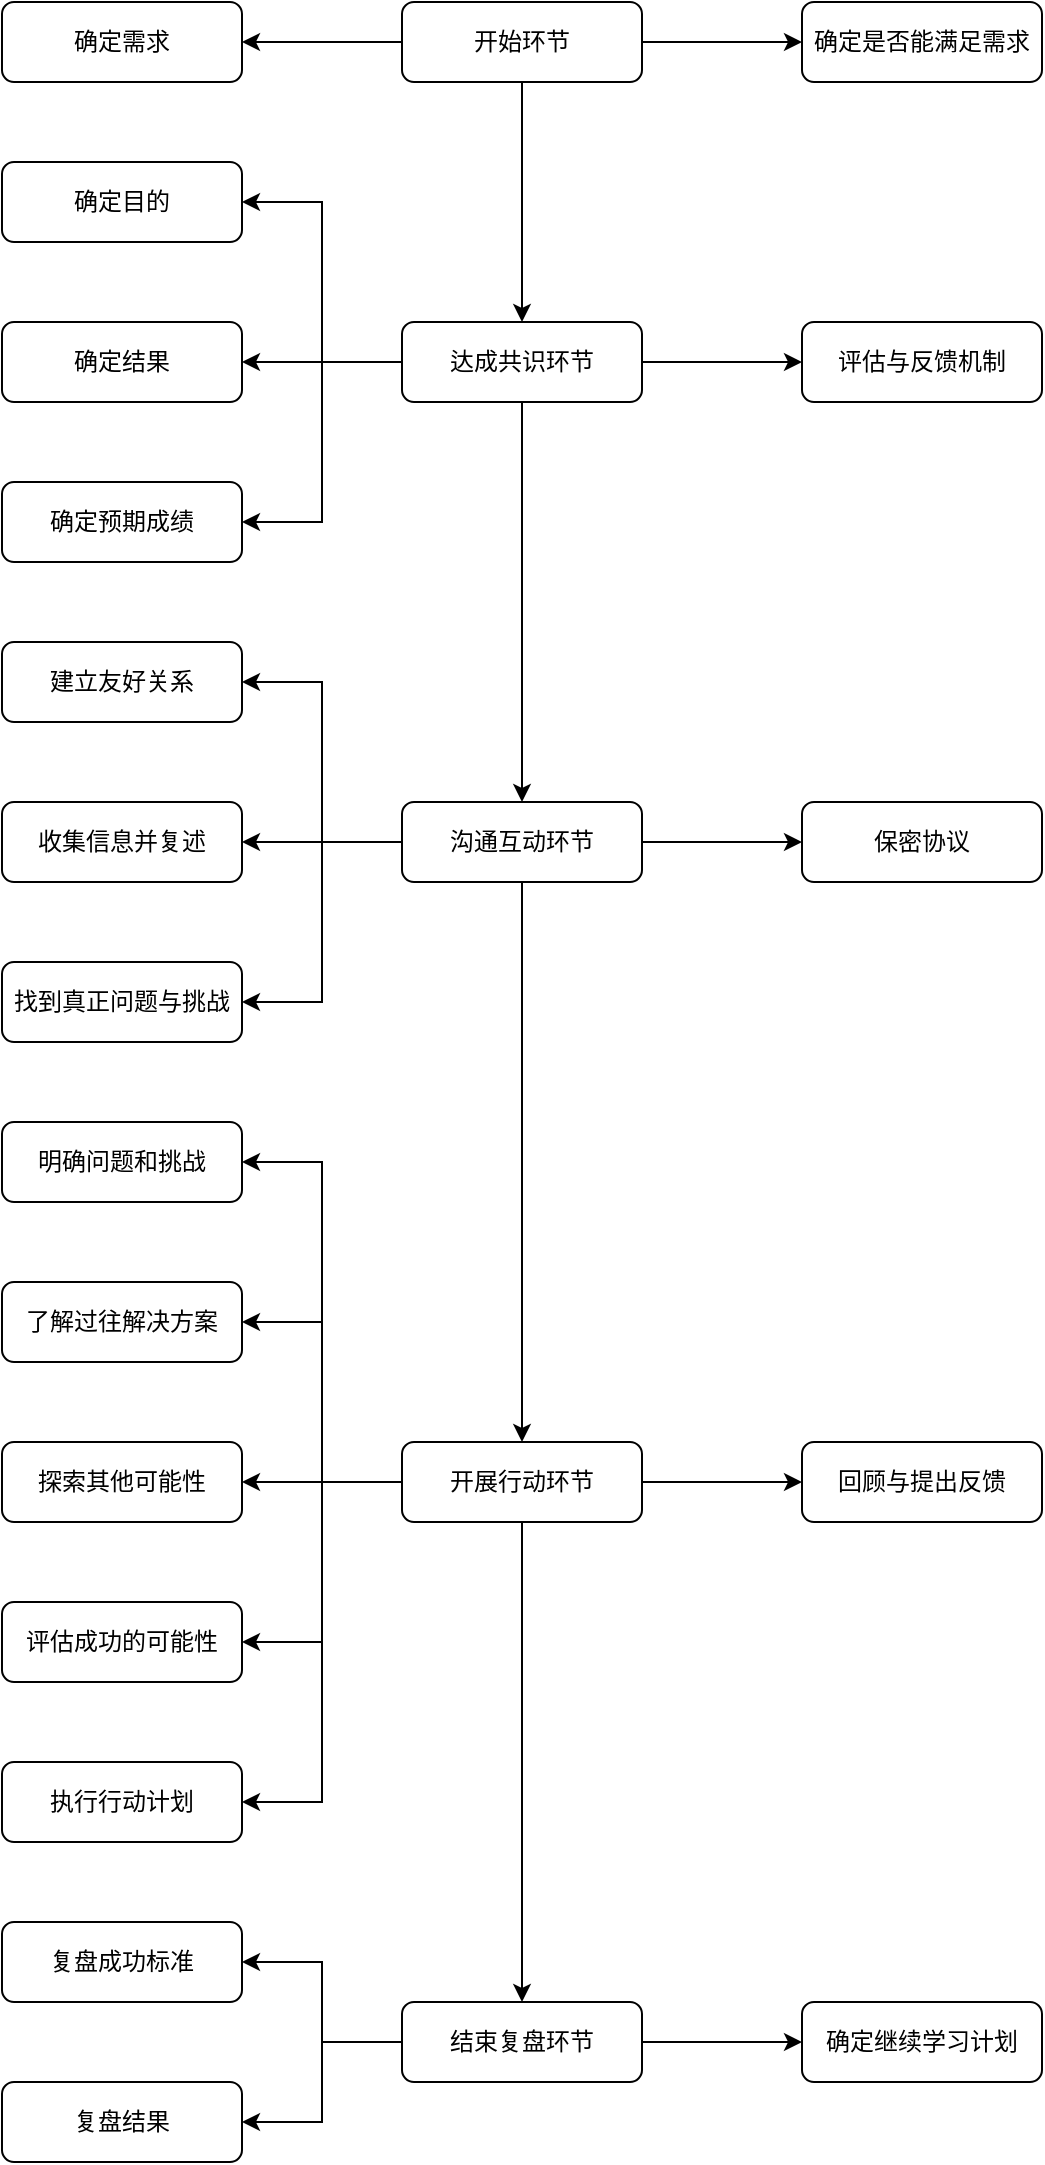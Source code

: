 <mxfile version="25.0.1" pages="2">
  <diagram id="rqZVgtuFAMiYc6ICg92B" name="咨询框架">
    <mxGraphModel dx="794" dy="446" grid="1" gridSize="10" guides="1" tooltips="1" connect="1" arrows="1" fold="1" page="1" pageScale="1" pageWidth="827" pageHeight="1169" math="0" shadow="0">
      <root>
        <mxCell id="0" />
        <mxCell id="1" parent="0" />
        <mxCell id="rnk12PI5XLzIjG42IDtc-2" style="edgeStyle=orthogonalEdgeStyle;rounded=0;hachureGap=4;orthogonalLoop=1;jettySize=auto;html=1;fontFamily=Architects Daughter;fontSource=https%3A%2F%2Ffonts.googleapis.com%2Fcss%3Ffamily%3DArchitects%2BDaughter;" edge="1" parent="1" source="IIBmNC0WirIK3Pj1Rfnq-1" target="rnk12PI5XLzIjG42IDtc-1">
          <mxGeometry relative="1" as="geometry" />
        </mxCell>
        <mxCell id="rnk12PI5XLzIjG42IDtc-4" style="edgeStyle=orthogonalEdgeStyle;shape=connector;rounded=0;hachureGap=4;orthogonalLoop=1;jettySize=auto;html=1;strokeColor=default;align=center;verticalAlign=middle;fontFamily=Architects Daughter;fontSource=https%3A%2F%2Ffonts.googleapis.com%2Fcss%3Ffamily%3DArchitects%2BDaughter;fontSize=11;fontColor=default;labelBackgroundColor=default;endArrow=classic;" edge="1" parent="1" source="IIBmNC0WirIK3Pj1Rfnq-1" target="rnk12PI5XLzIjG42IDtc-3">
          <mxGeometry relative="1" as="geometry" />
        </mxCell>
        <mxCell id="rnk12PI5XLzIjG42IDtc-6" style="edgeStyle=orthogonalEdgeStyle;shape=connector;rounded=0;hachureGap=4;orthogonalLoop=1;jettySize=auto;html=1;strokeColor=default;align=center;verticalAlign=middle;fontFamily=Architects Daughter;fontSource=https%3A%2F%2Ffonts.googleapis.com%2Fcss%3Ffamily%3DArchitects%2BDaughter;fontSize=11;fontColor=default;labelBackgroundColor=default;endArrow=classic;" edge="1" parent="1" source="IIBmNC0WirIK3Pj1Rfnq-1" target="rnk12PI5XLzIjG42IDtc-5">
          <mxGeometry relative="1" as="geometry" />
        </mxCell>
        <mxCell id="IIBmNC0WirIK3Pj1Rfnq-1" value="开始环节" style="rounded=1;whiteSpace=wrap;html=1;" vertex="1" parent="1">
          <mxGeometry x="360" y="200" width="120" height="40" as="geometry" />
        </mxCell>
        <mxCell id="rnk12PI5XLzIjG42IDtc-1" value="确定需求" style="rounded=1;whiteSpace=wrap;html=1;" vertex="1" parent="1">
          <mxGeometry x="160" y="200" width="120" height="40" as="geometry" />
        </mxCell>
        <mxCell id="rnk12PI5XLzIjG42IDtc-3" value="确定是否能满足需求" style="rounded=1;whiteSpace=wrap;html=1;" vertex="1" parent="1">
          <mxGeometry x="560" y="200" width="120" height="40" as="geometry" />
        </mxCell>
        <mxCell id="rnk12PI5XLzIjG42IDtc-8" style="edgeStyle=orthogonalEdgeStyle;shape=connector;rounded=0;hachureGap=4;orthogonalLoop=1;jettySize=auto;html=1;strokeColor=default;align=center;verticalAlign=middle;fontFamily=Architects Daughter;fontSource=https%3A%2F%2Ffonts.googleapis.com%2Fcss%3Ffamily%3DArchitects%2BDaughter;fontSize=11;fontColor=default;labelBackgroundColor=default;endArrow=classic;" edge="1" parent="1" source="rnk12PI5XLzIjG42IDtc-5" target="rnk12PI5XLzIjG42IDtc-7">
          <mxGeometry relative="1" as="geometry">
            <Array as="points">
              <mxPoint x="320" y="380" />
              <mxPoint x="320" y="300" />
            </Array>
          </mxGeometry>
        </mxCell>
        <mxCell id="BiwBzPKpK8FyTel4KTFa-2" style="edgeStyle=orthogonalEdgeStyle;shape=connector;rounded=0;hachureGap=4;orthogonalLoop=1;jettySize=auto;html=1;strokeColor=default;align=center;verticalAlign=middle;fontFamily=Architects Daughter;fontSource=https%3A%2F%2Ffonts.googleapis.com%2Fcss%3Ffamily%3DArchitects%2BDaughter;fontSize=11;fontColor=default;labelBackgroundColor=default;endArrow=classic;" edge="1" parent="1" source="rnk12PI5XLzIjG42IDtc-5" target="BiwBzPKpK8FyTel4KTFa-1">
          <mxGeometry relative="1" as="geometry" />
        </mxCell>
        <mxCell id="Xypt7y-15GQ5DAVt_tZm-2" style="edgeStyle=orthogonalEdgeStyle;shape=connector;rounded=0;hachureGap=4;orthogonalLoop=1;jettySize=auto;html=1;entryX=1;entryY=0.5;entryDx=0;entryDy=0;strokeColor=default;align=center;verticalAlign=middle;fontFamily=Architects Daughter;fontSource=https%3A%2F%2Ffonts.googleapis.com%2Fcss%3Ffamily%3DArchitects%2BDaughter;fontSize=11;fontColor=default;labelBackgroundColor=default;endArrow=classic;" edge="1" parent="1" source="rnk12PI5XLzIjG42IDtc-5" target="Xypt7y-15GQ5DAVt_tZm-1">
          <mxGeometry relative="1" as="geometry" />
        </mxCell>
        <mxCell id="glGoflDeAK2yxQF8lYDS-2" style="edgeStyle=orthogonalEdgeStyle;shape=connector;rounded=0;hachureGap=4;orthogonalLoop=1;jettySize=auto;html=1;strokeColor=default;align=center;verticalAlign=middle;fontFamily=Architects Daughter;fontSource=https%3A%2F%2Ffonts.googleapis.com%2Fcss%3Ffamily%3DArchitects%2BDaughter;fontSize=11;fontColor=default;labelBackgroundColor=default;endArrow=classic;" edge="1" parent="1" source="rnk12PI5XLzIjG42IDtc-5" target="glGoflDeAK2yxQF8lYDS-1">
          <mxGeometry relative="1" as="geometry" />
        </mxCell>
        <mxCell id="glGoflDeAK2yxQF8lYDS-4" style="edgeStyle=orthogonalEdgeStyle;shape=connector;rounded=0;hachureGap=4;orthogonalLoop=1;jettySize=auto;html=1;strokeColor=default;align=center;verticalAlign=middle;fontFamily=Architects Daughter;fontSource=https%3A%2F%2Ffonts.googleapis.com%2Fcss%3Ffamily%3DArchitects%2BDaughter;fontSize=11;fontColor=default;labelBackgroundColor=default;endArrow=classic;" edge="1" parent="1" source="rnk12PI5XLzIjG42IDtc-5" target="glGoflDeAK2yxQF8lYDS-3">
          <mxGeometry relative="1" as="geometry" />
        </mxCell>
        <mxCell id="rnk12PI5XLzIjG42IDtc-5" value="达成共识环节" style="rounded=1;whiteSpace=wrap;html=1;" vertex="1" parent="1">
          <mxGeometry x="360" y="360" width="120" height="40" as="geometry" />
        </mxCell>
        <mxCell id="rnk12PI5XLzIjG42IDtc-7" value="确定目的" style="rounded=1;whiteSpace=wrap;html=1;" vertex="1" parent="1">
          <mxGeometry x="160" y="280" width="120" height="40" as="geometry" />
        </mxCell>
        <mxCell id="BiwBzPKpK8FyTel4KTFa-1" value="确定结果" style="rounded=1;whiteSpace=wrap;html=1;" vertex="1" parent="1">
          <mxGeometry x="160" y="360" width="120" height="40" as="geometry" />
        </mxCell>
        <mxCell id="Xypt7y-15GQ5DAVt_tZm-1" value="确定预期成绩" style="rounded=1;whiteSpace=wrap;html=1;" vertex="1" parent="1">
          <mxGeometry x="160" y="440" width="120" height="40" as="geometry" />
        </mxCell>
        <mxCell id="glGoflDeAK2yxQF8lYDS-1" value="评估与反馈机制" style="rounded=1;whiteSpace=wrap;html=1;" vertex="1" parent="1">
          <mxGeometry x="560" y="360" width="120" height="40" as="geometry" />
        </mxCell>
        <mxCell id="glGoflDeAK2yxQF8lYDS-8" style="edgeStyle=orthogonalEdgeStyle;shape=connector;rounded=0;hachureGap=4;orthogonalLoop=1;jettySize=auto;html=1;entryX=0;entryY=0.5;entryDx=0;entryDy=0;strokeColor=default;align=center;verticalAlign=middle;fontFamily=Architects Daughter;fontSource=https%3A%2F%2Ffonts.googleapis.com%2Fcss%3Ffamily%3DArchitects%2BDaughter;fontSize=11;fontColor=default;labelBackgroundColor=default;endArrow=classic;" edge="1" parent="1" source="glGoflDeAK2yxQF8lYDS-3" target="glGoflDeAK2yxQF8lYDS-7">
          <mxGeometry relative="1" as="geometry" />
        </mxCell>
        <mxCell id="glGoflDeAK2yxQF8lYDS-10" style="edgeStyle=orthogonalEdgeStyle;shape=connector;rounded=0;hachureGap=4;orthogonalLoop=1;jettySize=auto;html=1;entryX=1;entryY=0.5;entryDx=0;entryDy=0;strokeColor=default;align=center;verticalAlign=middle;fontFamily=Architects Daughter;fontSource=https%3A%2F%2Ffonts.googleapis.com%2Fcss%3Ffamily%3DArchitects%2BDaughter;fontSize=11;fontColor=default;labelBackgroundColor=default;endArrow=classic;" edge="1" parent="1" source="glGoflDeAK2yxQF8lYDS-3" target="glGoflDeAK2yxQF8lYDS-9">
          <mxGeometry relative="1" as="geometry" />
        </mxCell>
        <mxCell id="glGoflDeAK2yxQF8lYDS-12" style="edgeStyle=orthogonalEdgeStyle;shape=connector;rounded=0;hachureGap=4;orthogonalLoop=1;jettySize=auto;html=1;strokeColor=default;align=center;verticalAlign=middle;fontFamily=Architects Daughter;fontSource=https%3A%2F%2Ffonts.googleapis.com%2Fcss%3Ffamily%3DArchitects%2BDaughter;fontSize=11;fontColor=default;labelBackgroundColor=default;endArrow=classic;" edge="1" parent="1" source="glGoflDeAK2yxQF8lYDS-3" target="glGoflDeAK2yxQF8lYDS-11">
          <mxGeometry relative="1" as="geometry" />
        </mxCell>
        <mxCell id="glGoflDeAK2yxQF8lYDS-14" style="edgeStyle=orthogonalEdgeStyle;shape=connector;rounded=0;hachureGap=4;orthogonalLoop=1;jettySize=auto;html=1;entryX=1;entryY=0.5;entryDx=0;entryDy=0;strokeColor=default;align=center;verticalAlign=middle;fontFamily=Architects Daughter;fontSource=https%3A%2F%2Ffonts.googleapis.com%2Fcss%3Ffamily%3DArchitects%2BDaughter;fontSize=11;fontColor=default;labelBackgroundColor=default;endArrow=classic;" edge="1" parent="1" source="glGoflDeAK2yxQF8lYDS-3" target="glGoflDeAK2yxQF8lYDS-13">
          <mxGeometry relative="1" as="geometry" />
        </mxCell>
        <mxCell id="glGoflDeAK2yxQF8lYDS-16" style="edgeStyle=orthogonalEdgeStyle;shape=connector;rounded=0;hachureGap=4;orthogonalLoop=1;jettySize=auto;html=1;entryX=0.5;entryY=0;entryDx=0;entryDy=0;strokeColor=default;align=center;verticalAlign=middle;fontFamily=Architects Daughter;fontSource=https%3A%2F%2Ffonts.googleapis.com%2Fcss%3Ffamily%3DArchitects%2BDaughter;fontSize=11;fontColor=default;labelBackgroundColor=default;endArrow=classic;" edge="1" parent="1" source="glGoflDeAK2yxQF8lYDS-3" target="glGoflDeAK2yxQF8lYDS-15">
          <mxGeometry relative="1" as="geometry" />
        </mxCell>
        <mxCell id="glGoflDeAK2yxQF8lYDS-3" value="沟通互动环节" style="rounded=1;whiteSpace=wrap;html=1;" vertex="1" parent="1">
          <mxGeometry x="360" y="600" width="120" height="40" as="geometry" />
        </mxCell>
        <mxCell id="glGoflDeAK2yxQF8lYDS-7" value="保密协议" style="rounded=1;whiteSpace=wrap;html=1;" vertex="1" parent="1">
          <mxGeometry x="560" y="600" width="120" height="40" as="geometry" />
        </mxCell>
        <mxCell id="glGoflDeAK2yxQF8lYDS-9" value="建立友好关系" style="rounded=1;whiteSpace=wrap;html=1;" vertex="1" parent="1">
          <mxGeometry x="160" y="520" width="120" height="40" as="geometry" />
        </mxCell>
        <mxCell id="glGoflDeAK2yxQF8lYDS-11" value="收集信息并复述" style="rounded=1;whiteSpace=wrap;html=1;" vertex="1" parent="1">
          <mxGeometry x="160" y="600" width="120" height="40" as="geometry" />
        </mxCell>
        <mxCell id="glGoflDeAK2yxQF8lYDS-13" value="找到真正问题与挑战" style="rounded=1;whiteSpace=wrap;html=1;" vertex="1" parent="1">
          <mxGeometry x="160" y="680" width="120" height="40" as="geometry" />
        </mxCell>
        <mxCell id="glGoflDeAK2yxQF8lYDS-18" style="edgeStyle=orthogonalEdgeStyle;shape=connector;rounded=0;hachureGap=4;orthogonalLoop=1;jettySize=auto;html=1;entryX=1;entryY=0.5;entryDx=0;entryDy=0;strokeColor=default;align=center;verticalAlign=middle;fontFamily=Architects Daughter;fontSource=https%3A%2F%2Ffonts.googleapis.com%2Fcss%3Ffamily%3DArchitects%2BDaughter;fontSize=11;fontColor=default;labelBackgroundColor=default;endArrow=classic;" edge="1" parent="1" source="glGoflDeAK2yxQF8lYDS-15" target="glGoflDeAK2yxQF8lYDS-17">
          <mxGeometry relative="1" as="geometry" />
        </mxCell>
        <mxCell id="glGoflDeAK2yxQF8lYDS-20" style="edgeStyle=orthogonalEdgeStyle;shape=connector;rounded=0;hachureGap=4;orthogonalLoop=1;jettySize=auto;html=1;entryX=1;entryY=0.5;entryDx=0;entryDy=0;strokeColor=default;align=center;verticalAlign=middle;fontFamily=Architects Daughter;fontSource=https%3A%2F%2Ffonts.googleapis.com%2Fcss%3Ffamily%3DArchitects%2BDaughter;fontSize=11;fontColor=default;labelBackgroundColor=default;endArrow=classic;" edge="1" parent="1" source="glGoflDeAK2yxQF8lYDS-15" target="glGoflDeAK2yxQF8lYDS-19">
          <mxGeometry relative="1" as="geometry" />
        </mxCell>
        <mxCell id="glGoflDeAK2yxQF8lYDS-22" style="edgeStyle=orthogonalEdgeStyle;shape=connector;rounded=0;hachureGap=4;orthogonalLoop=1;jettySize=auto;html=1;entryX=1;entryY=0.5;entryDx=0;entryDy=0;strokeColor=default;align=center;verticalAlign=middle;fontFamily=Architects Daughter;fontSource=https%3A%2F%2Ffonts.googleapis.com%2Fcss%3Ffamily%3DArchitects%2BDaughter;fontSize=11;fontColor=default;labelBackgroundColor=default;endArrow=classic;" edge="1" parent="1" source="glGoflDeAK2yxQF8lYDS-15" target="glGoflDeAK2yxQF8lYDS-21">
          <mxGeometry relative="1" as="geometry" />
        </mxCell>
        <mxCell id="glGoflDeAK2yxQF8lYDS-24" style="edgeStyle=orthogonalEdgeStyle;shape=connector;rounded=0;hachureGap=4;orthogonalLoop=1;jettySize=auto;html=1;entryX=1;entryY=0.5;entryDx=0;entryDy=0;strokeColor=default;align=center;verticalAlign=middle;fontFamily=Architects Daughter;fontSource=https%3A%2F%2Ffonts.googleapis.com%2Fcss%3Ffamily%3DArchitects%2BDaughter;fontSize=11;fontColor=default;labelBackgroundColor=default;endArrow=classic;" edge="1" parent="1" source="glGoflDeAK2yxQF8lYDS-15" target="glGoflDeAK2yxQF8lYDS-23">
          <mxGeometry relative="1" as="geometry" />
        </mxCell>
        <mxCell id="cqmsnZasVmgX0_EMI1dJ-1" style="edgeStyle=orthogonalEdgeStyle;shape=connector;rounded=0;hachureGap=4;orthogonalLoop=1;jettySize=auto;html=1;entryX=1;entryY=0.5;entryDx=0;entryDy=0;strokeColor=default;align=center;verticalAlign=middle;fontFamily=Architects Daughter;fontSource=https%3A%2F%2Ffonts.googleapis.com%2Fcss%3Ffamily%3DArchitects%2BDaughter;fontSize=11;fontColor=default;labelBackgroundColor=default;endArrow=classic;" edge="1" parent="1" source="glGoflDeAK2yxQF8lYDS-15" target="glGoflDeAK2yxQF8lYDS-25">
          <mxGeometry relative="1" as="geometry" />
        </mxCell>
        <mxCell id="cqmsnZasVmgX0_EMI1dJ-5" style="edgeStyle=orthogonalEdgeStyle;shape=connector;rounded=0;hachureGap=4;orthogonalLoop=1;jettySize=auto;html=1;strokeColor=default;align=center;verticalAlign=middle;fontFamily=Architects Daughter;fontSource=https%3A%2F%2Ffonts.googleapis.com%2Fcss%3Ffamily%3DArchitects%2BDaughter;fontSize=11;fontColor=default;labelBackgroundColor=default;endArrow=classic;" edge="1" parent="1" source="glGoflDeAK2yxQF8lYDS-15" target="cqmsnZasVmgX0_EMI1dJ-4">
          <mxGeometry relative="1" as="geometry" />
        </mxCell>
        <mxCell id="cqmsnZasVmgX0_EMI1dJ-7" style="edgeStyle=orthogonalEdgeStyle;shape=connector;rounded=0;hachureGap=4;orthogonalLoop=1;jettySize=auto;html=1;strokeColor=default;align=center;verticalAlign=middle;fontFamily=Architects Daughter;fontSource=https%3A%2F%2Ffonts.googleapis.com%2Fcss%3Ffamily%3DArchitects%2BDaughter;fontSize=11;fontColor=default;labelBackgroundColor=default;endArrow=classic;" edge="1" parent="1" source="glGoflDeAK2yxQF8lYDS-15" target="cqmsnZasVmgX0_EMI1dJ-6">
          <mxGeometry relative="1" as="geometry" />
        </mxCell>
        <mxCell id="glGoflDeAK2yxQF8lYDS-15" value="开展行动环节" style="rounded=1;whiteSpace=wrap;html=1;" vertex="1" parent="1">
          <mxGeometry x="360" y="920" width="120" height="40" as="geometry" />
        </mxCell>
        <mxCell id="glGoflDeAK2yxQF8lYDS-17" value="明确问题和挑战" style="rounded=1;whiteSpace=wrap;html=1;" vertex="1" parent="1">
          <mxGeometry x="160" y="760" width="120" height="40" as="geometry" />
        </mxCell>
        <mxCell id="glGoflDeAK2yxQF8lYDS-19" value="了解过往解决方案" style="rounded=1;whiteSpace=wrap;html=1;" vertex="1" parent="1">
          <mxGeometry x="160" y="840" width="120" height="40" as="geometry" />
        </mxCell>
        <mxCell id="glGoflDeAK2yxQF8lYDS-21" value="探索其他可能性" style="rounded=1;whiteSpace=wrap;html=1;" vertex="1" parent="1">
          <mxGeometry x="160" y="920" width="120" height="40" as="geometry" />
        </mxCell>
        <mxCell id="glGoflDeAK2yxQF8lYDS-23" value="评估成功的可能性" style="rounded=1;whiteSpace=wrap;html=1;" vertex="1" parent="1">
          <mxGeometry x="160" y="1000" width="120" height="40" as="geometry" />
        </mxCell>
        <mxCell id="glGoflDeAK2yxQF8lYDS-25" value="执行行动计划" style="rounded=1;whiteSpace=wrap;html=1;" vertex="1" parent="1">
          <mxGeometry x="160" y="1080" width="120" height="40" as="geometry" />
        </mxCell>
        <mxCell id="cqmsnZasVmgX0_EMI1dJ-9" style="edgeStyle=orthogonalEdgeStyle;shape=connector;rounded=0;hachureGap=4;orthogonalLoop=1;jettySize=auto;html=1;entryX=1;entryY=0.5;entryDx=0;entryDy=0;strokeColor=default;align=center;verticalAlign=middle;fontFamily=Architects Daughter;fontSource=https%3A%2F%2Ffonts.googleapis.com%2Fcss%3Ffamily%3DArchitects%2BDaughter;fontSize=11;fontColor=default;labelBackgroundColor=default;endArrow=classic;" edge="1" parent="1" source="cqmsnZasVmgX0_EMI1dJ-4" target="cqmsnZasVmgX0_EMI1dJ-8">
          <mxGeometry relative="1" as="geometry" />
        </mxCell>
        <mxCell id="cqmsnZasVmgX0_EMI1dJ-12" style="edgeStyle=orthogonalEdgeStyle;shape=connector;rounded=0;hachureGap=4;orthogonalLoop=1;jettySize=auto;html=1;strokeColor=default;align=center;verticalAlign=middle;fontFamily=Architects Daughter;fontSource=https%3A%2F%2Ffonts.googleapis.com%2Fcss%3Ffamily%3DArchitects%2BDaughter;fontSize=11;fontColor=default;labelBackgroundColor=default;endArrow=classic;" edge="1" parent="1" source="cqmsnZasVmgX0_EMI1dJ-4" target="cqmsnZasVmgX0_EMI1dJ-10">
          <mxGeometry relative="1" as="geometry" />
        </mxCell>
        <mxCell id="cqmsnZasVmgX0_EMI1dJ-14" style="edgeStyle=orthogonalEdgeStyle;shape=connector;rounded=0;hachureGap=4;orthogonalLoop=1;jettySize=auto;html=1;strokeColor=default;align=center;verticalAlign=middle;fontFamily=Architects Daughter;fontSource=https%3A%2F%2Ffonts.googleapis.com%2Fcss%3Ffamily%3DArchitects%2BDaughter;fontSize=11;fontColor=default;labelBackgroundColor=default;endArrow=classic;" edge="1" parent="1" source="cqmsnZasVmgX0_EMI1dJ-4" target="cqmsnZasVmgX0_EMI1dJ-11">
          <mxGeometry relative="1" as="geometry" />
        </mxCell>
        <mxCell id="cqmsnZasVmgX0_EMI1dJ-4" value="结束复盘环节" style="rounded=1;whiteSpace=wrap;html=1;" vertex="1" parent="1">
          <mxGeometry x="360" y="1200" width="120" height="40" as="geometry" />
        </mxCell>
        <mxCell id="cqmsnZasVmgX0_EMI1dJ-6" value="回顾与提出反馈" style="rounded=1;whiteSpace=wrap;html=1;" vertex="1" parent="1">
          <mxGeometry x="560" y="920" width="120" height="40" as="geometry" />
        </mxCell>
        <mxCell id="cqmsnZasVmgX0_EMI1dJ-8" value="复盘成功标准" style="rounded=1;whiteSpace=wrap;html=1;" vertex="1" parent="1">
          <mxGeometry x="160" y="1160" width="120" height="40" as="geometry" />
        </mxCell>
        <mxCell id="cqmsnZasVmgX0_EMI1dJ-10" value="复盘结果" style="rounded=1;whiteSpace=wrap;html=1;" vertex="1" parent="1">
          <mxGeometry x="160" y="1240" width="120" height="40" as="geometry" />
        </mxCell>
        <mxCell id="cqmsnZasVmgX0_EMI1dJ-11" value="确定继续学习计划" style="rounded=1;whiteSpace=wrap;html=1;" vertex="1" parent="1">
          <mxGeometry x="560" y="1200" width="120" height="40" as="geometry" />
        </mxCell>
      </root>
    </mxGraphModel>
  </diagram>
  <diagram name="行动计划" id="g7bI6O3wesZc79Nfie9q">
    <mxGraphModel dx="1865" dy="372" grid="1" gridSize="10" guides="1" tooltips="1" connect="1" arrows="1" fold="1" page="1" pageScale="1" pageWidth="827" pageHeight="1169" math="0" shadow="0">
      <root>
        <mxCell id="0" />
        <mxCell id="1" parent="0" />
        <mxCell id="AEj-KMiuFNynOYT03KIb-4" style="edgeStyle=orthogonalEdgeStyle;rounded=0;orthogonalLoop=1;jettySize=auto;html=1;" parent="1" source="AEj-KMiuFNynOYT03KIb-1" target="AEj-KMiuFNynOYT03KIb-3" edge="1">
          <mxGeometry relative="1" as="geometry" />
        </mxCell>
        <mxCell id="AEj-KMiuFNynOYT03KIb-13" style="edgeStyle=orthogonalEdgeStyle;rounded=0;orthogonalLoop=1;jettySize=auto;html=1;" parent="1" source="AEj-KMiuFNynOYT03KIb-1" target="AEj-KMiuFNynOYT03KIb-2" edge="1">
          <mxGeometry relative="1" as="geometry" />
        </mxCell>
        <mxCell id="AEj-KMiuFNynOYT03KIb-1" value="想要实现什么目标" style="rounded=1;whiteSpace=wrap;html=1;" parent="1" vertex="1">
          <mxGeometry x="360" y="160" width="120" height="40" as="geometry" />
        </mxCell>
        <mxCell id="AEj-KMiuFNynOYT03KIb-21" style="edgeStyle=orthogonalEdgeStyle;rounded=0;orthogonalLoop=1;jettySize=auto;html=1;" parent="1" source="AEj-KMiuFNynOYT03KIb-2" target="AEj-KMiuFNynOYT03KIb-20" edge="1">
          <mxGeometry relative="1" as="geometry" />
        </mxCell>
        <mxCell id="AEj-KMiuFNynOYT03KIb-2" value="想要达成什么结果" style="rounded=1;whiteSpace=wrap;html=1;" parent="1" vertex="1">
          <mxGeometry x="360" y="280" width="120" height="40" as="geometry" />
        </mxCell>
        <mxCell id="AEj-KMiuFNynOYT03KIb-6" style="edgeStyle=orthogonalEdgeStyle;rounded=0;orthogonalLoop=1;jettySize=auto;html=1;entryX=0;entryY=0.5;entryDx=0;entryDy=0;" parent="1" source="AEj-KMiuFNynOYT03KIb-3" target="AEj-KMiuFNynOYT03KIb-5" edge="1">
          <mxGeometry relative="1" as="geometry" />
        </mxCell>
        <mxCell id="AEj-KMiuFNynOYT03KIb-32" style="edgeStyle=orthogonalEdgeStyle;rounded=0;orthogonalLoop=1;jettySize=auto;html=1;" parent="1" source="AEj-KMiuFNynOYT03KIb-3" target="AEj-KMiuFNynOYT03KIb-7" edge="1">
          <mxGeometry relative="1" as="geometry" />
        </mxCell>
        <mxCell id="AEj-KMiuFNynOYT03KIb-33" style="edgeStyle=orthogonalEdgeStyle;rounded=0;orthogonalLoop=1;jettySize=auto;html=1;entryX=0;entryY=0.5;entryDx=0;entryDy=0;" parent="1" source="AEj-KMiuFNynOYT03KIb-3" target="AEj-KMiuFNynOYT03KIb-9" edge="1">
          <mxGeometry relative="1" as="geometry" />
        </mxCell>
        <mxCell id="AEj-KMiuFNynOYT03KIb-3" value="原因是什么？" style="rounded=1;whiteSpace=wrap;html=1;" parent="1" vertex="1">
          <mxGeometry x="560" y="160" width="120" height="40" as="geometry" />
        </mxCell>
        <mxCell id="AEj-KMiuFNynOYT03KIb-8" style="edgeStyle=orthogonalEdgeStyle;rounded=0;orthogonalLoop=1;jettySize=auto;html=1;entryX=0.5;entryY=0;entryDx=0;entryDy=0;" parent="1" source="AEj-KMiuFNynOYT03KIb-5" target="AEj-KMiuFNynOYT03KIb-7" edge="1">
          <mxGeometry relative="1" as="geometry" />
        </mxCell>
        <mxCell id="AEj-KMiuFNynOYT03KIb-5" value="现在的状态？" style="rounded=1;whiteSpace=wrap;html=1;" parent="1" vertex="1">
          <mxGeometry x="760" y="80" width="120" height="40" as="geometry" />
        </mxCell>
        <mxCell id="AEj-KMiuFNynOYT03KIb-10" style="edgeStyle=orthogonalEdgeStyle;rounded=0;orthogonalLoop=1;jettySize=auto;html=1;entryX=0.5;entryY=0;entryDx=0;entryDy=0;" parent="1" source="AEj-KMiuFNynOYT03KIb-7" target="AEj-KMiuFNynOYT03KIb-9" edge="1">
          <mxGeometry relative="1" as="geometry" />
        </mxCell>
        <mxCell id="AEj-KMiuFNynOYT03KIb-7" value="想要达成的状态？" style="rounded=1;whiteSpace=wrap;html=1;" parent="1" vertex="1">
          <mxGeometry x="760" y="160" width="120" height="40" as="geometry" />
        </mxCell>
        <mxCell id="AEj-KMiuFNynOYT03KIb-9" value="想要花多少时间？" style="rounded=1;whiteSpace=wrap;html=1;" parent="1" vertex="1">
          <mxGeometry x="760" y="240" width="120" height="40" as="geometry" />
        </mxCell>
        <mxCell id="AEj-KMiuFNynOYT03KIb-23" style="edgeStyle=orthogonalEdgeStyle;rounded=0;orthogonalLoop=1;jettySize=auto;html=1;" parent="1" source="AEj-KMiuFNynOYT03KIb-20" target="AEj-KMiuFNynOYT03KIb-22" edge="1">
          <mxGeometry relative="1" as="geometry" />
        </mxCell>
        <mxCell id="AEj-KMiuFNynOYT03KIb-36" value="" style="edgeStyle=orthogonalEdgeStyle;rounded=0;orthogonalLoop=1;jettySize=auto;html=1;" parent="1" source="AEj-KMiuFNynOYT03KIb-20" target="AEj-KMiuFNynOYT03KIb-35" edge="1">
          <mxGeometry relative="1" as="geometry" />
        </mxCell>
        <mxCell id="AEj-KMiuFNynOYT03KIb-20" value="如何知道结果已达成" style="rounded=1;whiteSpace=wrap;html=1;" parent="1" vertex="1">
          <mxGeometry x="360" y="400" width="120" height="40" as="geometry" />
        </mxCell>
        <mxCell id="AEj-KMiuFNynOYT03KIb-27" style="edgeStyle=orthogonalEdgeStyle;rounded=0;orthogonalLoop=1;jettySize=auto;html=1;entryX=0;entryY=0.5;entryDx=0;entryDy=0;" parent="1" source="AEj-KMiuFNynOYT03KIb-22" target="AEj-KMiuFNynOYT03KIb-26" edge="1">
          <mxGeometry relative="1" as="geometry" />
        </mxCell>
        <mxCell id="AEj-KMiuFNynOYT03KIb-28" style="edgeStyle=orthogonalEdgeStyle;rounded=0;orthogonalLoop=1;jettySize=auto;html=1;" parent="1" source="AEj-KMiuFNynOYT03KIb-22" target="AEj-KMiuFNynOYT03KIb-25" edge="1">
          <mxGeometry relative="1" as="geometry" />
        </mxCell>
        <mxCell id="AEj-KMiuFNynOYT03KIb-29" style="edgeStyle=orthogonalEdgeStyle;rounded=0;orthogonalLoop=1;jettySize=auto;html=1;entryX=0;entryY=0.5;entryDx=0;entryDy=0;" parent="1" source="AEj-KMiuFNynOYT03KIb-22" target="AEj-KMiuFNynOYT03KIb-24" edge="1">
          <mxGeometry relative="1" as="geometry" />
        </mxCell>
        <mxCell id="AEj-KMiuFNynOYT03KIb-22" value="会发生哪些改变？" style="rounded=1;whiteSpace=wrap;html=1;" parent="1" vertex="1">
          <mxGeometry x="560" y="400" width="120" height="40" as="geometry" />
        </mxCell>
        <mxCell id="AEj-KMiuFNynOYT03KIb-24" value="行为发生什么改变？" style="rounded=1;whiteSpace=wrap;html=1;" parent="1" vertex="1">
          <mxGeometry x="760" y="480" width="120" height="40" as="geometry" />
        </mxCell>
        <mxCell id="AEj-KMiuFNynOYT03KIb-25" value="感受发生什么改变？" style="rounded=1;whiteSpace=wrap;html=1;" parent="1" vertex="1">
          <mxGeometry x="760" y="400" width="120" height="40" as="geometry" />
        </mxCell>
        <mxCell id="AEj-KMiuFNynOYT03KIb-26" value="认知发生什么改变？" style="rounded=1;whiteSpace=wrap;html=1;" parent="1" vertex="1">
          <mxGeometry x="760" y="320" width="120" height="40" as="geometry" />
        </mxCell>
        <mxCell id="AEj-KMiuFNynOYT03KIb-12" style="edgeStyle=orthogonalEdgeStyle;rounded=0;orthogonalLoop=1;jettySize=auto;html=1;" parent="1" source="AEj-KMiuFNynOYT03KIb-2" target="AEj-KMiuFNynOYT03KIb-11" edge="1">
          <mxGeometry relative="1" as="geometry" />
        </mxCell>
        <mxCell id="AEj-KMiuFNynOYT03KIb-16" style="edgeStyle=orthogonalEdgeStyle;rounded=0;orthogonalLoop=1;jettySize=auto;html=1;entryX=1;entryY=0.5;entryDx=0;entryDy=0;" parent="1" source="AEj-KMiuFNynOYT03KIb-11" target="AEj-KMiuFNynOYT03KIb-15" edge="1">
          <mxGeometry relative="1" as="geometry">
            <Array as="points">
              <mxPoint x="120" y="300" />
              <mxPoint x="120" y="220" />
            </Array>
          </mxGeometry>
        </mxCell>
        <mxCell id="AEj-KMiuFNynOYT03KIb-30" style="edgeStyle=orthogonalEdgeStyle;rounded=0;orthogonalLoop=1;jettySize=auto;html=1;" parent="1" source="AEj-KMiuFNynOYT03KIb-11" target="AEj-KMiuFNynOYT03KIb-14" edge="1">
          <mxGeometry relative="1" as="geometry" />
        </mxCell>
        <mxCell id="AEj-KMiuFNynOYT03KIb-31" style="edgeStyle=orthogonalEdgeStyle;rounded=0;orthogonalLoop=1;jettySize=auto;html=1;entryX=1;entryY=0.5;entryDx=0;entryDy=0;" parent="1" source="AEj-KMiuFNynOYT03KIb-11" target="AEj-KMiuFNynOYT03KIb-18" edge="1">
          <mxGeometry relative="1" as="geometry" />
        </mxCell>
        <mxCell id="AEj-KMiuFNynOYT03KIb-11" value="衡量标准是什么？" style="rounded=1;whiteSpace=wrap;html=1;" parent="1" vertex="1">
          <mxGeometry x="160" y="280" width="120" height="40" as="geometry" />
        </mxCell>
        <mxCell id="AEj-KMiuFNynOYT03KIb-19" value="" style="edgeStyle=orthogonalEdgeStyle;rounded=0;orthogonalLoop=1;jettySize=auto;html=1;" parent="1" source="AEj-KMiuFNynOYT03KIb-14" target="AEj-KMiuFNynOYT03KIb-18" edge="1">
          <mxGeometry relative="1" as="geometry" />
        </mxCell>
        <mxCell id="AEj-KMiuFNynOYT03KIb-14" value="是可以达成的吗？" style="rounded=1;whiteSpace=wrap;html=1;" parent="1" vertex="1">
          <mxGeometry x="-40" y="280" width="120" height="40" as="geometry" />
        </mxCell>
        <mxCell id="AEj-KMiuFNynOYT03KIb-17" style="edgeStyle=orthogonalEdgeStyle;rounded=0;orthogonalLoop=1;jettySize=auto;html=1;entryX=0.5;entryY=0;entryDx=0;entryDy=0;" parent="1" source="AEj-KMiuFNynOYT03KIb-15" target="AEj-KMiuFNynOYT03KIb-14" edge="1">
          <mxGeometry relative="1" as="geometry" />
        </mxCell>
        <mxCell id="AEj-KMiuFNynOYT03KIb-15" value="获得什么样的结果&lt;br&gt;代表了成功？" style="rounded=1;whiteSpace=wrap;html=1;" parent="1" vertex="1">
          <mxGeometry x="-40" y="200" width="120" height="40" as="geometry" />
        </mxCell>
        <mxCell id="AEj-KMiuFNynOYT03KIb-18" value="Smart 原则" style="rounded=1;whiteSpace=wrap;html=1;" parent="1" vertex="1">
          <mxGeometry x="-40" y="360" width="120" height="40" as="geometry" />
        </mxCell>
        <mxCell id="AEj-KMiuFNynOYT03KIb-38" style="edgeStyle=orthogonalEdgeStyle;rounded=0;orthogonalLoop=1;jettySize=auto;html=1;" parent="1" source="AEj-KMiuFNynOYT03KIb-35" target="AEj-KMiuFNynOYT03KIb-37" edge="1">
          <mxGeometry relative="1" as="geometry" />
        </mxCell>
        <mxCell id="AEj-KMiuFNynOYT03KIb-44" style="edgeStyle=orthogonalEdgeStyle;rounded=0;orthogonalLoop=1;jettySize=auto;html=1;entryX=0.5;entryY=0;entryDx=0;entryDy=0;" parent="1" source="AEj-KMiuFNynOYT03KIb-35" target="AEj-KMiuFNynOYT03KIb-43" edge="1">
          <mxGeometry relative="1" as="geometry" />
        </mxCell>
        <mxCell id="AEj-KMiuFNynOYT03KIb-35" value="需要克服的潜在障碍" style="rounded=1;whiteSpace=wrap;html=1;" parent="1" vertex="1">
          <mxGeometry x="360" y="520" width="120" height="40" as="geometry" />
        </mxCell>
        <mxCell id="AEj-KMiuFNynOYT03KIb-41" style="edgeStyle=orthogonalEdgeStyle;rounded=0;orthogonalLoop=1;jettySize=auto;html=1;entryX=1;entryY=0.5;entryDx=0;entryDy=0;" parent="1" source="AEj-KMiuFNynOYT03KIb-37" target="AEj-KMiuFNynOYT03KIb-39" edge="1">
          <mxGeometry relative="1" as="geometry" />
        </mxCell>
        <mxCell id="AEj-KMiuFNynOYT03KIb-42" style="edgeStyle=orthogonalEdgeStyle;rounded=0;orthogonalLoop=1;jettySize=auto;html=1;entryX=1;entryY=0.5;entryDx=0;entryDy=0;" parent="1" source="AEj-KMiuFNynOYT03KIb-37" target="AEj-KMiuFNynOYT03KIb-40" edge="1">
          <mxGeometry relative="1" as="geometry" />
        </mxCell>
        <mxCell id="AEj-KMiuFNynOYT03KIb-46" style="edgeStyle=orthogonalEdgeStyle;rounded=0;orthogonalLoop=1;jettySize=auto;html=1;entryX=1;entryY=0.5;entryDx=0;entryDy=0;" parent="1" source="AEj-KMiuFNynOYT03KIb-37" target="AEj-KMiuFNynOYT03KIb-45" edge="1">
          <mxGeometry relative="1" as="geometry" />
        </mxCell>
        <mxCell id="AEj-KMiuFNynOYT03KIb-37" value="如何克服潜在障碍？" style="rounded=1;whiteSpace=wrap;html=1;" parent="1" vertex="1">
          <mxGeometry x="160" y="520" width="120" height="40" as="geometry" />
        </mxCell>
        <mxCell id="AEj-KMiuFNynOYT03KIb-39" value="解决方法" style="rounded=1;whiteSpace=wrap;html=1;" parent="1" vertex="1">
          <mxGeometry x="-40" y="440" width="120" height="40" as="geometry" />
        </mxCell>
        <mxCell id="AEj-KMiuFNynOYT03KIb-40" value="想法" style="rounded=1;whiteSpace=wrap;html=1;" parent="1" vertex="1">
          <mxGeometry x="-40" y="520" width="120" height="40" as="geometry" />
        </mxCell>
        <mxCell id="AEj-KMiuFNynOYT03KIb-48" style="edgeStyle=orthogonalEdgeStyle;rounded=0;orthogonalLoop=1;jettySize=auto;html=1;" parent="1" source="AEj-KMiuFNynOYT03KIb-43" target="AEj-KMiuFNynOYT03KIb-47" edge="1">
          <mxGeometry relative="1" as="geometry" />
        </mxCell>
        <mxCell id="AEj-KMiuFNynOYT03KIb-43" value="拆分成阶段性目标" style="rounded=1;whiteSpace=wrap;html=1;" parent="1" vertex="1">
          <mxGeometry x="360" y="640" width="120" height="40" as="geometry" />
        </mxCell>
        <mxCell id="AEj-KMiuFNynOYT03KIb-45" value="工具" style="rounded=1;whiteSpace=wrap;html=1;" parent="1" vertex="1">
          <mxGeometry x="-40" y="600" width="120" height="40" as="geometry" />
        </mxCell>
        <mxCell id="AEj-KMiuFNynOYT03KIb-47" value="成功后如何庆祝" style="rounded=1;whiteSpace=wrap;html=1;" parent="1" vertex="1">
          <mxGeometry x="360" y="760" width="120" height="40" as="geometry" />
        </mxCell>
      </root>
    </mxGraphModel>
  </diagram>
</mxfile>
